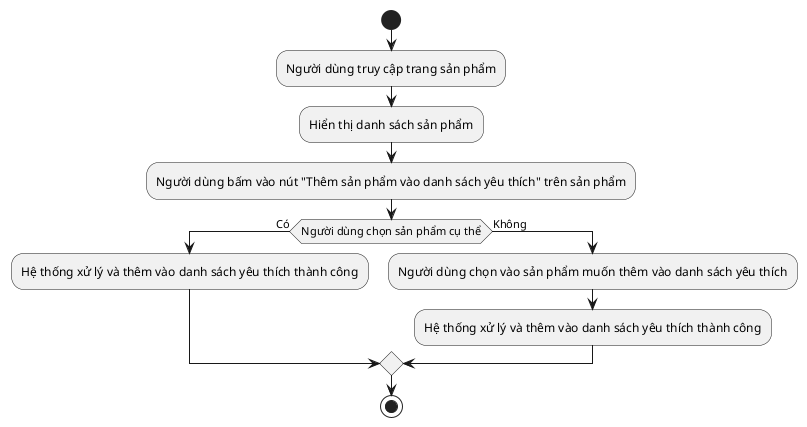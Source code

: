 @startuml
start

:Người dùng truy cập trang sản phẩm;
:Hiển thị danh sách sản phẩm;
:Người dùng bấm vào nút "Thêm sản phẩm vào danh sách yêu thích" trên sản phẩm;
if (Người dùng chọn sản phẩm cụ thể) then (Có)
    :Hệ thống xử lý và thêm vào danh sách yêu thích thành công;
else (Không)
    :Người dùng chọn vào sản phẩm muốn thêm vào danh sách yêu thích;
    :Hệ thống xử lý và thêm vào danh sách yêu thích thành công;
endif

stop
@enduml

